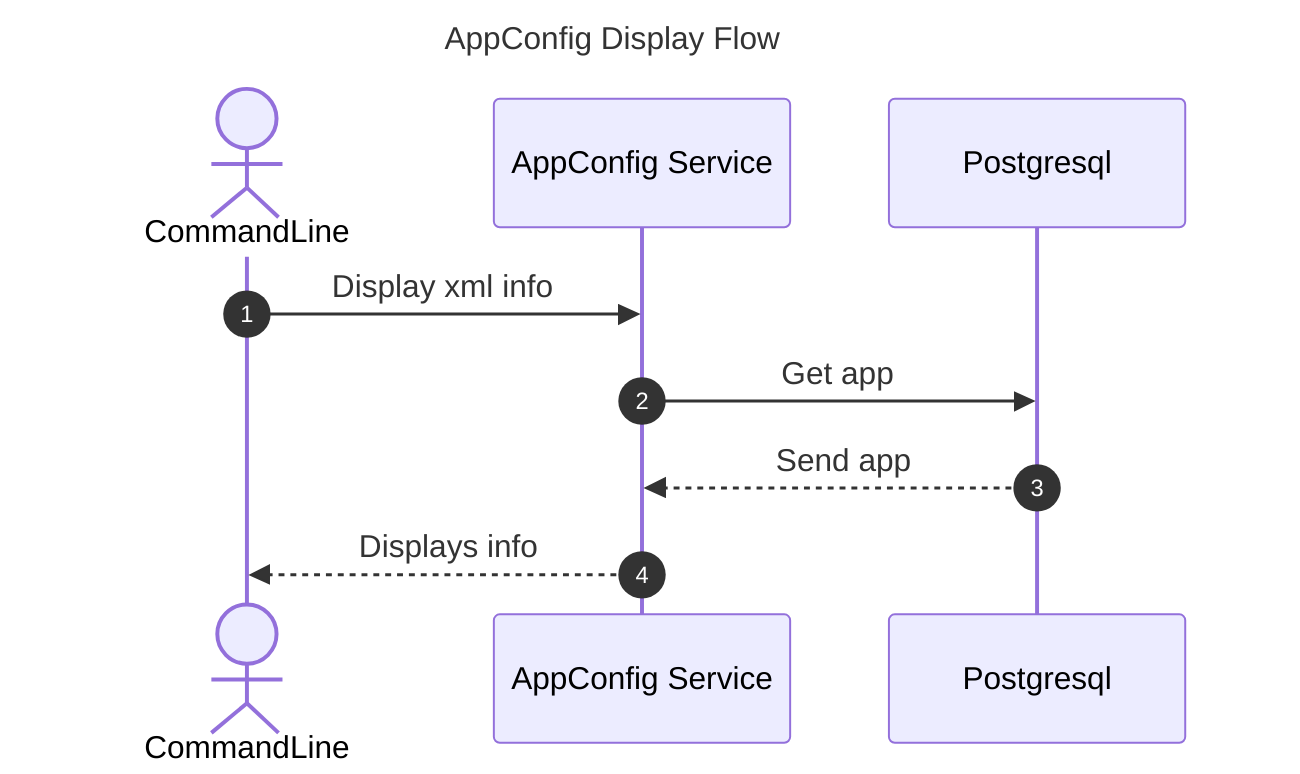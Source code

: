 ---
title: AppConfig Display Flow
---
sequenceDiagram
  autonumber
  actor CommandLine
  participant AppConfig Service
  participant Postgresql

  CommandLine->>AppConfig Service: Display xml info
  AppConfig Service->>Postgresql: Get app
  Postgresql-->>AppConfig Service: Send app
  AppConfig Service-->>CommandLine: Displays info